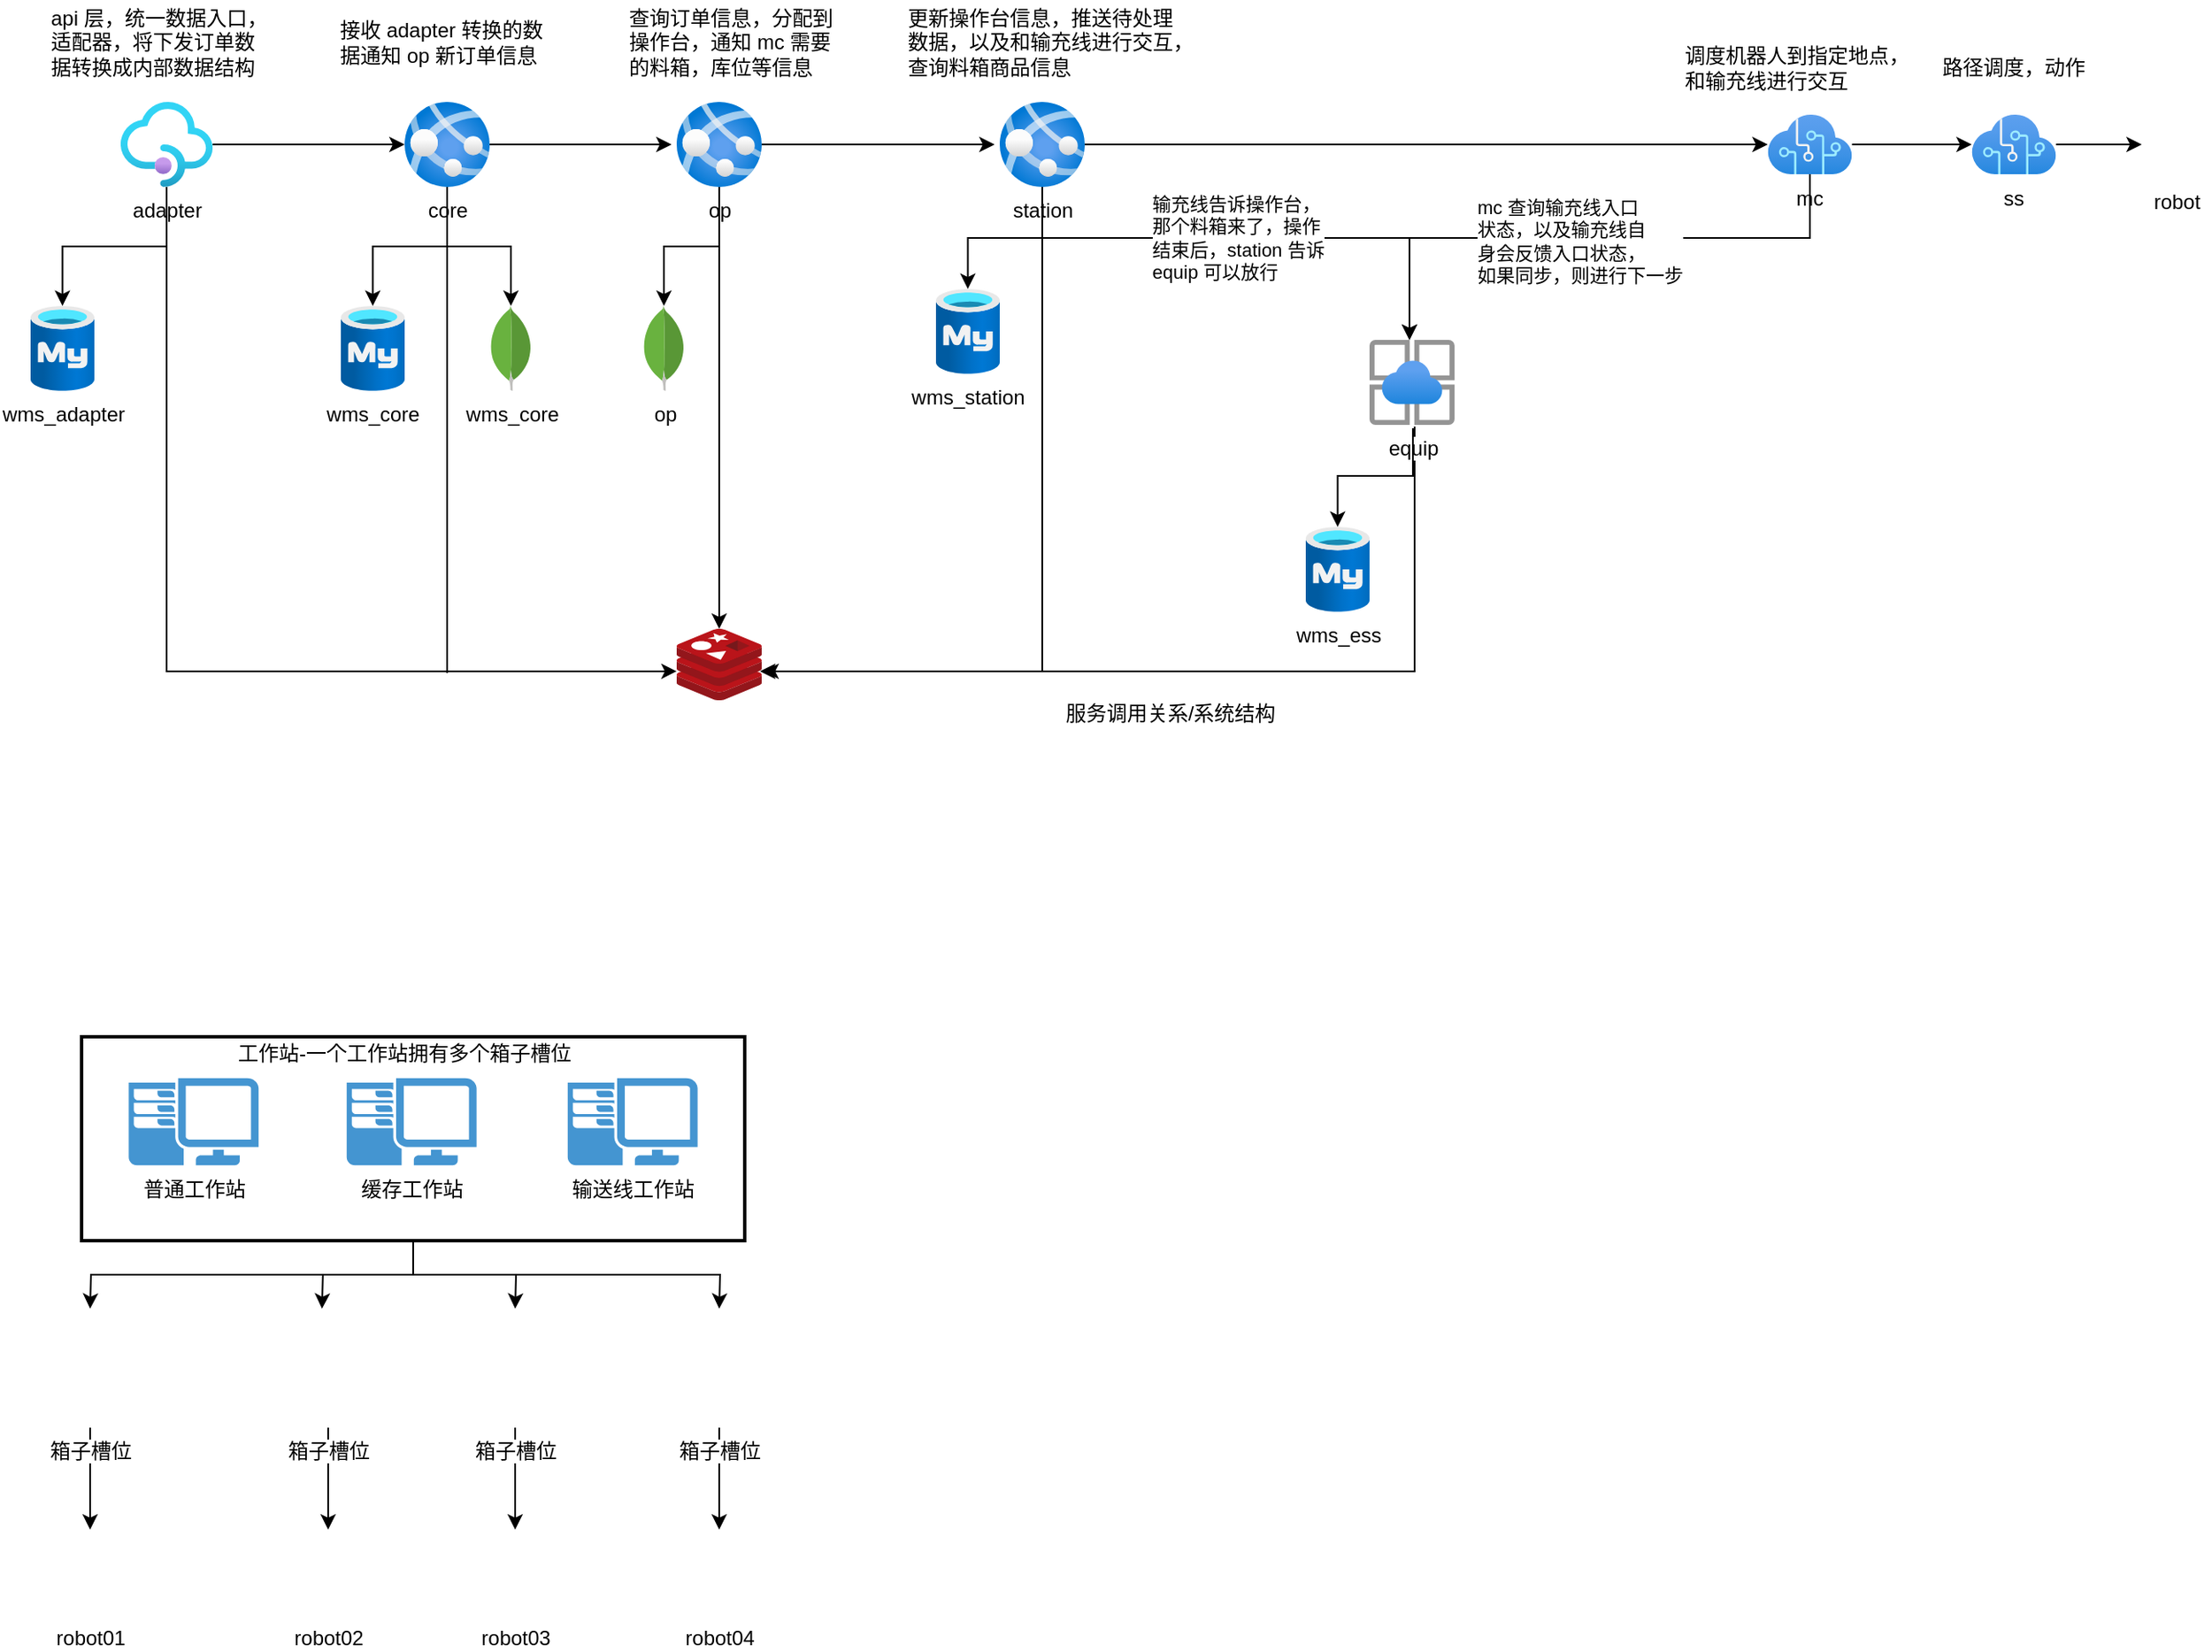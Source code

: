<mxfile version="14.4.3" type="github">
  <diagram id="qsA4LFFCEY-i6ZN9s8wt" name="Page-1">
    <mxGraphModel dx="2500" dy="944" grid="1" gridSize="10" guides="1" tooltips="1" connect="1" arrows="1" fold="1" page="1" pageScale="1" pageWidth="827" pageHeight="1169" math="0" shadow="0">
      <root>
        <mxCell id="0" />
        <mxCell id="1" parent="0" />
        <mxCell id="mzdtHxwl5CKynUgDvnSu-24" style="edgeStyle=orthogonalEdgeStyle;rounded=0;orthogonalLoop=1;jettySize=auto;html=1;entryX=0.5;entryY=0;entryDx=0;entryDy=0;entryPerimeter=0;" edge="1" parent="1" source="mzdtHxwl5CKynUgDvnSu-18">
          <mxGeometry relative="1" as="geometry">
            <mxPoint x="-515" y="1180" as="targetPoint" />
          </mxGeometry>
        </mxCell>
        <mxCell id="mzdtHxwl5CKynUgDvnSu-25" style="edgeStyle=orthogonalEdgeStyle;rounded=0;orthogonalLoop=1;jettySize=auto;html=1;entryX=0.5;entryY=0;entryDx=0;entryDy=0;entryPerimeter=0;" edge="1" parent="1" source="mzdtHxwl5CKynUgDvnSu-18">
          <mxGeometry relative="1" as="geometry">
            <mxPoint x="-378.6" y="1180" as="targetPoint" />
          </mxGeometry>
        </mxCell>
        <mxCell id="mzdtHxwl5CKynUgDvnSu-26" style="edgeStyle=orthogonalEdgeStyle;rounded=0;orthogonalLoop=1;jettySize=auto;html=1;" edge="1" parent="1" source="mzdtHxwl5CKynUgDvnSu-18">
          <mxGeometry relative="1" as="geometry">
            <mxPoint x="-265" y="1180" as="targetPoint" />
          </mxGeometry>
        </mxCell>
        <mxCell id="mzdtHxwl5CKynUgDvnSu-27" style="edgeStyle=orthogonalEdgeStyle;rounded=0;orthogonalLoop=1;jettySize=auto;html=1;" edge="1" parent="1" source="mzdtHxwl5CKynUgDvnSu-18">
          <mxGeometry relative="1" as="geometry">
            <mxPoint x="-145" y="1180" as="targetPoint" />
          </mxGeometry>
        </mxCell>
        <mxCell id="mzdtHxwl5CKynUgDvnSu-18" value="" style="rounded=0;whiteSpace=wrap;html=1;strokeWidth=2;" vertex="1" parent="1">
          <mxGeometry x="-520" y="1020" width="390" height="120" as="geometry" />
        </mxCell>
        <mxCell id="mzdtHxwl5CKynUgDvnSu-6" value="" style="group" vertex="1" connectable="0" parent="1">
          <mxGeometry x="-550" y="410" width="1281.7" height="430" as="geometry" />
        </mxCell>
        <mxCell id="cQgMK63ZiCmz1B0YtC4z-3" value="adapter" style="aspect=fixed;html=1;points=[];align=center;image;fontSize=12;image=img/lib/azure2/app_services/API_Management_Services.svg;strokeWidth=2;" parent="mzdtHxwl5CKynUgDvnSu-6" vertex="1">
          <mxGeometry x="52.91" y="60" width="54.17" height="50" as="geometry" />
        </mxCell>
        <mxCell id="cQgMK63ZiCmz1B0YtC4z-9" value="api&amp;nbsp;层，统一数据入口，&lt;br&gt;适配器，将下发订单数&lt;br&gt;据转换成内部数据结构" style="text;html=1;align=left;verticalAlign=middle;resizable=0;points=[];autosize=1;" parent="mzdtHxwl5CKynUgDvnSu-6" vertex="1">
          <mxGeometry x="10" width="140" height="50" as="geometry" />
        </mxCell>
        <mxCell id="cQgMK63ZiCmz1B0YtC4z-12" value="wms_adapter" style="aspect=fixed;html=1;points=[];align=center;image;fontSize=12;image=img/lib/azure2/databases/Azure_Database_MySQL_Server.svg;strokeWidth=2;" parent="mzdtHxwl5CKynUgDvnSu-6" vertex="1">
          <mxGeometry y="180" width="37.5" height="50" as="geometry" />
        </mxCell>
        <mxCell id="cQgMK63ZiCmz1B0YtC4z-6" style="edgeStyle=orthogonalEdgeStyle;rounded=0;orthogonalLoop=1;jettySize=auto;html=1;exitX=0.5;exitY=1;exitDx=0;exitDy=0;exitPerimeter=0;" parent="mzdtHxwl5CKynUgDvnSu-6" source="cQgMK63ZiCmz1B0YtC4z-3" target="cQgMK63ZiCmz1B0YtC4z-12" edge="1">
          <mxGeometry as="geometry">
            <mxPoint x="81" y="190" as="targetPoint" />
          </mxGeometry>
        </mxCell>
        <mxCell id="cQgMK63ZiCmz1B0YtC4z-39" style="edgeStyle=orthogonalEdgeStyle;rounded=0;orthogonalLoop=1;jettySize=auto;html=1;endArrow=none;endFill=0;" parent="mzdtHxwl5CKynUgDvnSu-6" edge="1">
          <mxGeometry as="geometry">
            <mxPoint x="245" y="396" as="targetPoint" />
            <mxPoint x="245" y="116" as="sourcePoint" />
          </mxGeometry>
        </mxCell>
        <mxCell id="cQgMK63ZiCmz1B0YtC4z-14" value="core" style="aspect=fixed;html=1;points=[];align=center;image;fontSize=12;image=img/lib/azure2/app_services/App_Services.svg;strokeWidth=2;" parent="mzdtHxwl5CKynUgDvnSu-6" vertex="1">
          <mxGeometry x="220" y="60" width="50" height="50" as="geometry" />
        </mxCell>
        <mxCell id="cQgMK63ZiCmz1B0YtC4z-18" style="edgeStyle=orthogonalEdgeStyle;rounded=0;orthogonalLoop=1;jettySize=auto;html=1;entryX=0;entryY=0.5;entryDx=0;entryDy=0;entryPerimeter=0;" parent="mzdtHxwl5CKynUgDvnSu-6" source="cQgMK63ZiCmz1B0YtC4z-3" target="cQgMK63ZiCmz1B0YtC4z-14" edge="1">
          <mxGeometry as="geometry" />
        </mxCell>
        <mxCell id="cQgMK63ZiCmz1B0YtC4z-20" value="wms_core" style="aspect=fixed;html=1;points=[];align=center;image;fontSize=12;image=img/lib/azure2/databases/Azure_Database_MySQL_Server.svg;strokeWidth=2;" parent="mzdtHxwl5CKynUgDvnSu-6" vertex="1">
          <mxGeometry x="182.5" y="180" width="37.5" height="50" as="geometry" />
        </mxCell>
        <mxCell id="cQgMK63ZiCmz1B0YtC4z-21" style="edgeStyle=orthogonalEdgeStyle;rounded=0;orthogonalLoop=1;jettySize=auto;html=1;" parent="mzdtHxwl5CKynUgDvnSu-6" source="cQgMK63ZiCmz1B0YtC4z-14" target="cQgMK63ZiCmz1B0YtC4z-20" edge="1">
          <mxGeometry as="geometry" />
        </mxCell>
        <mxCell id="cQgMK63ZiCmz1B0YtC4z-24" value="接收&amp;nbsp;adapter&amp;nbsp;转换的数&lt;br&gt;据通知&amp;nbsp;op&amp;nbsp;新订单信息" style="text;html=1;align=left;verticalAlign=middle;resizable=0;points=[];autosize=1;" parent="mzdtHxwl5CKynUgDvnSu-6" vertex="1">
          <mxGeometry x="180" y="10" width="130" height="30" as="geometry" />
        </mxCell>
        <mxCell id="cQgMK63ZiCmz1B0YtC4z-25" value="op" style="aspect=fixed;html=1;points=[];align=center;image;fontSize=12;image=img/lib/azure2/app_services/App_Services.svg;strokeWidth=2;" parent="mzdtHxwl5CKynUgDvnSu-6" vertex="1">
          <mxGeometry x="380" y="60" width="50" height="50" as="geometry" />
        </mxCell>
        <mxCell id="cQgMK63ZiCmz1B0YtC4z-26" style="edgeStyle=orthogonalEdgeStyle;rounded=0;orthogonalLoop=1;jettySize=auto;html=1;entryX=-0.06;entryY=0.5;entryDx=0;entryDy=0;entryPerimeter=0;" parent="mzdtHxwl5CKynUgDvnSu-6" source="cQgMK63ZiCmz1B0YtC4z-14" target="cQgMK63ZiCmz1B0YtC4z-25" edge="1">
          <mxGeometry as="geometry" />
        </mxCell>
        <mxCell id="cQgMK63ZiCmz1B0YtC4z-27" value="op" style="dashed=0;outlineConnect=0;html=1;align=center;labelPosition=center;verticalLabelPosition=bottom;verticalAlign=top;shape=mxgraph.weblogos.mongodb;strokeWidth=2;" parent="mzdtHxwl5CKynUgDvnSu-6" vertex="1">
          <mxGeometry x="360" y="180" width="25" height="50" as="geometry" />
        </mxCell>
        <mxCell id="cQgMK63ZiCmz1B0YtC4z-28" style="edgeStyle=orthogonalEdgeStyle;rounded=0;orthogonalLoop=1;jettySize=auto;html=1;" parent="mzdtHxwl5CKynUgDvnSu-6" source="cQgMK63ZiCmz1B0YtC4z-25" target="cQgMK63ZiCmz1B0YtC4z-27" edge="1">
          <mxGeometry as="geometry" />
        </mxCell>
        <mxCell id="cQgMK63ZiCmz1B0YtC4z-29" value="" style="aspect=fixed;html=1;points=[];align=center;image;fontSize=12;image=img/lib/mscae/Cache_Redis_Product.svg;strokeWidth=2;" parent="mzdtHxwl5CKynUgDvnSu-6" vertex="1">
          <mxGeometry x="380" y="370" width="50" height="42" as="geometry" />
        </mxCell>
        <mxCell id="cQgMK63ZiCmz1B0YtC4z-32" style="edgeStyle=orthogonalEdgeStyle;rounded=0;orthogonalLoop=1;jettySize=auto;html=1;entryX=0;entryY=0.595;entryDx=0;entryDy=0;entryPerimeter=0;" parent="mzdtHxwl5CKynUgDvnSu-6" source="cQgMK63ZiCmz1B0YtC4z-3" target="cQgMK63ZiCmz1B0YtC4z-29" edge="1">
          <mxGeometry as="geometry">
            <mxPoint x="79.995" y="350" as="targetPoint" />
            <Array as="points">
              <mxPoint x="80" y="395" />
            </Array>
          </mxGeometry>
        </mxCell>
        <mxCell id="cQgMK63ZiCmz1B0YtC4z-40" style="edgeStyle=orthogonalEdgeStyle;rounded=0;orthogonalLoop=1;jettySize=auto;html=1;endArrow=classic;endFill=1;" parent="mzdtHxwl5CKynUgDvnSu-6" source="cQgMK63ZiCmz1B0YtC4z-25" target="cQgMK63ZiCmz1B0YtC4z-29" edge="1">
          <mxGeometry as="geometry" />
        </mxCell>
        <mxCell id="cQgMK63ZiCmz1B0YtC4z-37" value="wms_core" style="dashed=0;outlineConnect=0;html=1;align=center;labelPosition=center;verticalLabelPosition=bottom;verticalAlign=top;shape=mxgraph.weblogos.mongodb;strokeWidth=2;" parent="mzdtHxwl5CKynUgDvnSu-6" vertex="1">
          <mxGeometry x="270" y="180" width="25" height="50" as="geometry" />
        </mxCell>
        <mxCell id="cQgMK63ZiCmz1B0YtC4z-38" style="edgeStyle=orthogonalEdgeStyle;rounded=0;orthogonalLoop=1;jettySize=auto;html=1;" parent="mzdtHxwl5CKynUgDvnSu-6" source="cQgMK63ZiCmz1B0YtC4z-14" target="cQgMK63ZiCmz1B0YtC4z-37" edge="1">
          <mxGeometry as="geometry" />
        </mxCell>
        <mxCell id="cQgMK63ZiCmz1B0YtC4z-42" value="查询订单信息，分配&lt;span&gt;到&lt;br&gt;操作台，&lt;/span&gt;通知&amp;nbsp;mc&amp;nbsp;需要&lt;br&gt;的料箱，库位等信息" style="text;html=1;align=left;verticalAlign=middle;resizable=0;points=[];autosize=1;" parent="mzdtHxwl5CKynUgDvnSu-6" vertex="1">
          <mxGeometry x="350" width="140" height="50" as="geometry" />
        </mxCell>
        <mxCell id="cQgMK63ZiCmz1B0YtC4z-52" style="edgeStyle=orthogonalEdgeStyle;rounded=0;orthogonalLoop=1;jettySize=auto;html=1;entryX=0.98;entryY=0.595;entryDx=0;entryDy=0;entryPerimeter=0;endArrow=classic;endFill=1;" parent="mzdtHxwl5CKynUgDvnSu-6" source="cQgMK63ZiCmz1B0YtC4z-43" target="cQgMK63ZiCmz1B0YtC4z-29" edge="1">
          <mxGeometry as="geometry">
            <Array as="points">
              <mxPoint x="595" y="395" />
            </Array>
          </mxGeometry>
        </mxCell>
        <mxCell id="cQgMK63ZiCmz1B0YtC4z-43" value="station" style="aspect=fixed;html=1;points=[];align=center;image;fontSize=12;image=img/lib/azure2/app_services/App_Services.svg;strokeWidth=2;" parent="mzdtHxwl5CKynUgDvnSu-6" vertex="1">
          <mxGeometry x="570" y="60" width="50" height="50" as="geometry" />
        </mxCell>
        <mxCell id="cQgMK63ZiCmz1B0YtC4z-44" style="edgeStyle=orthogonalEdgeStyle;rounded=0;orthogonalLoop=1;jettySize=auto;html=1;entryX=-0.06;entryY=0.5;entryDx=0;entryDy=0;entryPerimeter=0;endArrow=classic;endFill=1;" parent="mzdtHxwl5CKynUgDvnSu-6" source="cQgMK63ZiCmz1B0YtC4z-25" target="cQgMK63ZiCmz1B0YtC4z-43" edge="1">
          <mxGeometry as="geometry" />
        </mxCell>
        <mxCell id="cQgMK63ZiCmz1B0YtC4z-45" value="wms_station" style="aspect=fixed;html=1;points=[];align=center;image;fontSize=12;image=img/lib/azure2/databases/Azure_Database_MySQL_Server.svg;strokeWidth=2;" parent="mzdtHxwl5CKynUgDvnSu-6" vertex="1">
          <mxGeometry x="532.5" y="170" width="37.5" height="50" as="geometry" />
        </mxCell>
        <mxCell id="cQgMK63ZiCmz1B0YtC4z-47" style="edgeStyle=orthogonalEdgeStyle;rounded=0;orthogonalLoop=1;jettySize=auto;html=1;endArrow=classic;endFill=1;" parent="mzdtHxwl5CKynUgDvnSu-6" source="cQgMK63ZiCmz1B0YtC4z-43" target="cQgMK63ZiCmz1B0YtC4z-45" edge="1">
          <mxGeometry as="geometry" />
        </mxCell>
        <mxCell id="cQgMK63ZiCmz1B0YtC4z-54" value="更新操作台信息，推送待处理&lt;br&gt;数据，以及和输充线进行交互，&lt;br&gt;查询料箱商品信息" style="text;html=1;align=left;verticalAlign=middle;resizable=0;points=[];autosize=1;" parent="mzdtHxwl5CKynUgDvnSu-6" vertex="1">
          <mxGeometry x="514" width="180" height="50" as="geometry" />
        </mxCell>
        <mxCell id="cQgMK63ZiCmz1B0YtC4z-56" value="robot" style="shape=image;html=1;verticalAlign=top;verticalLabelPosition=bottom;labelBackgroundColor=#ffffff;imageAspect=0;aspect=fixed;image=https://cdn2.iconfinder.com/data/icons/free-1/128/Android__logo__robot-128.png;strokeWidth=2;" parent="mzdtHxwl5CKynUgDvnSu-6" vertex="1">
          <mxGeometry x="1241.7" y="65" width="40" height="40" as="geometry" />
        </mxCell>
        <mxCell id="cQgMK63ZiCmz1B0YtC4z-58" style="edgeStyle=orthogonalEdgeStyle;rounded=0;orthogonalLoop=1;jettySize=auto;html=1;endArrow=classic;endFill=1;" parent="mzdtHxwl5CKynUgDvnSu-6" source="cQgMK63ZiCmz1B0YtC4z-57" target="cQgMK63ZiCmz1B0YtC4z-56" edge="1">
          <mxGeometry as="geometry" />
        </mxCell>
        <mxCell id="cQgMK63ZiCmz1B0YtC4z-57" value="ss" style="aspect=fixed;html=1;points=[];align=center;image;fontSize=12;image=img/lib/azure2/ai_machine_learning/Cognitive_Services.svg;strokeWidth=2;" parent="mzdtHxwl5CKynUgDvnSu-6" vertex="1">
          <mxGeometry x="1141.7" y="67.5" width="49.58" height="35" as="geometry" />
        </mxCell>
        <mxCell id="cQgMK63ZiCmz1B0YtC4z-60" value="" style="edgeStyle=orthogonalEdgeStyle;rounded=0;orthogonalLoop=1;jettySize=auto;html=1;endArrow=classic;endFill=1;" parent="mzdtHxwl5CKynUgDvnSu-6" source="cQgMK63ZiCmz1B0YtC4z-59" target="cQgMK63ZiCmz1B0YtC4z-57" edge="1">
          <mxGeometry as="geometry" />
        </mxCell>
        <mxCell id="cQgMK63ZiCmz1B0YtC4z-59" value="mc" style="aspect=fixed;html=1;points=[];align=center;image;fontSize=12;image=img/lib/azure2/ai_machine_learning/Cognitive_Services.svg;strokeWidth=2;" parent="mzdtHxwl5CKynUgDvnSu-6" vertex="1">
          <mxGeometry x="1021.7" y="67.5" width="49.58" height="35" as="geometry" />
        </mxCell>
        <mxCell id="cQgMK63ZiCmz1B0YtC4z-63" style="edgeStyle=orthogonalEdgeStyle;rounded=0;orthogonalLoop=1;jettySize=auto;html=1;endArrow=classic;endFill=1;" parent="mzdtHxwl5CKynUgDvnSu-6" source="cQgMK63ZiCmz1B0YtC4z-43" target="cQgMK63ZiCmz1B0YtC4z-59" edge="1">
          <mxGeometry as="geometry" />
        </mxCell>
        <mxCell id="cQgMK63ZiCmz1B0YtC4z-61" value="路径调度，动作" style="text;html=1;align=center;verticalAlign=middle;resizable=0;points=[];autosize=1;" parent="mzdtHxwl5CKynUgDvnSu-6" vertex="1">
          <mxGeometry x="1116.49" y="30" width="100" height="20" as="geometry" />
        </mxCell>
        <mxCell id="cQgMK63ZiCmz1B0YtC4z-62" value="调度机器人到指定地点，&lt;br&gt;和输充线进行交互" style="text;html=1;align=left;verticalAlign=middle;resizable=0;points=[];autosize=1;" parent="mzdtHxwl5CKynUgDvnSu-6" vertex="1">
          <mxGeometry x="971.49" y="25" width="150" height="30" as="geometry" />
        </mxCell>
        <mxCell id="cQgMK63ZiCmz1B0YtC4z-70" style="edgeStyle=orthogonalEdgeStyle;rounded=0;orthogonalLoop=1;jettySize=auto;html=1;entryX=1.02;entryY=0.595;entryDx=0;entryDy=0;entryPerimeter=0;endArrow=classic;endFill=1;exitX=0.53;exitY=1.02;exitDx=0;exitDy=0;exitPerimeter=0;" parent="mzdtHxwl5CKynUgDvnSu-6" source="cQgMK63ZiCmz1B0YtC4z-64" target="cQgMK63ZiCmz1B0YtC4z-29" edge="1">
          <mxGeometry as="geometry">
            <mxPoint x="814" y="260" as="sourcePoint" />
            <Array as="points">
              <mxPoint x="814" y="395" />
            </Array>
          </mxGeometry>
        </mxCell>
        <mxCell id="cQgMK63ZiCmz1B0YtC4z-64" value="equip" style="aspect=fixed;html=1;points=[];align=center;image;fontSize=12;image=img/lib/azure2/app_services/App_Service_Environments.svg;strokeWidth=2;direction=east;" parent="mzdtHxwl5CKynUgDvnSu-6" vertex="1">
          <mxGeometry x="787.5" y="200" width="50" height="50" as="geometry" />
        </mxCell>
        <mxCell id="cQgMK63ZiCmz1B0YtC4z-80" value="" style="edgeStyle=orthogonalEdgeStyle;rounded=0;orthogonalLoop=1;jettySize=auto;html=1;endArrow=classic;endFill=1;entryX=0.47;entryY=0;entryDx=0;entryDy=0;entryPerimeter=0;" parent="mzdtHxwl5CKynUgDvnSu-6" source="cQgMK63ZiCmz1B0YtC4z-43" target="cQgMK63ZiCmz1B0YtC4z-64" edge="1">
          <mxGeometry as="geometry">
            <mxPoint x="811" y="190" as="targetPoint" />
            <Array as="points">
              <mxPoint x="595" y="140" />
              <mxPoint x="811" y="140" />
            </Array>
          </mxGeometry>
        </mxCell>
        <mxCell id="cQgMK63ZiCmz1B0YtC4z-81" value="&lt;div style=&quot;text-align: left&quot;&gt;&lt;span style=&quot;font-family: &amp;#34;helvetica&amp;#34;&quot;&gt;输充线告诉操作台，&lt;/span&gt;&lt;/div&gt;&lt;span style=&quot;font-family: &amp;#34;helvetica&amp;#34;&quot;&gt;&lt;div style=&quot;text-align: left&quot;&gt;那个料箱来了，操作&lt;/div&gt;&lt;/span&gt;&lt;span style=&quot;font-family: &amp;#34;helvetica&amp;#34;&quot;&gt;&lt;div style=&quot;text-align: left&quot;&gt;结束后，station&amp;nbsp;告诉&lt;/div&gt;&lt;/span&gt;&lt;span style=&quot;font-family: &amp;#34;helvetica&amp;#34;&quot;&gt;&lt;div style=&quot;text-align: left&quot;&gt;equip&amp;nbsp;可以放行&lt;/div&gt;&lt;/span&gt;" style="edgeLabel;html=1;align=center;verticalAlign=middle;resizable=0;points=[];" parent="cQgMK63ZiCmz1B0YtC4z-80" vertex="1" connectable="0">
          <mxGeometry x="-0.196" y="3" relative="1" as="geometry">
            <mxPoint x="22" y="3" as="offset" />
          </mxGeometry>
        </mxCell>
        <mxCell id="cQgMK63ZiCmz1B0YtC4z-78" value="" style="edgeStyle=orthogonalEdgeStyle;rounded=0;orthogonalLoop=1;jettySize=auto;html=1;endArrow=classic;endFill=1;align=left;" parent="mzdtHxwl5CKynUgDvnSu-6" source="cQgMK63ZiCmz1B0YtC4z-59" target="cQgMK63ZiCmz1B0YtC4z-64" edge="1">
          <mxGeometry as="geometry">
            <mxPoint x="811" y="196" as="targetPoint" />
            <Array as="points">
              <mxPoint x="1047" y="140" />
              <mxPoint x="811" y="140" />
            </Array>
          </mxGeometry>
        </mxCell>
        <mxCell id="cQgMK63ZiCmz1B0YtC4z-82" value="&lt;span style=&quot;font-family: &amp;#34;helvetica&amp;#34;&quot;&gt;mc&amp;nbsp;查询输充线入口&lt;/span&gt;&lt;br style=&quot;font-family: &amp;#34;helvetica&amp;#34;&quot;&gt;&lt;span style=&quot;font-family: &amp;#34;helvetica&amp;#34;&quot;&gt;状态，以及输充线自&lt;/span&gt;&lt;br style=&quot;font-family: &amp;#34;helvetica&amp;#34;&quot;&gt;&lt;span style=&quot;font-family: &amp;#34;helvetica&amp;#34;&quot;&gt;身会反馈入口状态，&lt;/span&gt;&lt;br style=&quot;font-family: &amp;#34;helvetica&amp;#34;&quot;&gt;&lt;span style=&quot;font-family: &amp;#34;helvetica&amp;#34;&quot;&gt;如果同步，则进行下一步&lt;/span&gt;" style="edgeLabel;html=1;align=left;verticalAlign=middle;resizable=0;points=[];" parent="cQgMK63ZiCmz1B0YtC4z-78" vertex="1" connectable="0">
          <mxGeometry x="0.233" y="2" relative="1" as="geometry">
            <mxPoint x="-30" as="offset" />
          </mxGeometry>
        </mxCell>
        <mxCell id="cQgMK63ZiCmz1B0YtC4z-66" value="wms_ess" style="aspect=fixed;html=1;points=[];align=center;image;fontSize=12;image=img/lib/azure2/databases/Azure_Database_MySQL_Server.svg;strokeWidth=2;" parent="mzdtHxwl5CKynUgDvnSu-6" vertex="1">
          <mxGeometry x="750" y="310" width="37.5" height="50" as="geometry" />
        </mxCell>
        <mxCell id="cQgMK63ZiCmz1B0YtC4z-69" style="edgeStyle=orthogonalEdgeStyle;rounded=0;orthogonalLoop=1;jettySize=auto;html=1;endArrow=classic;endFill=1;exitX=0.51;exitY=1.04;exitDx=0;exitDy=0;exitPerimeter=0;" parent="mzdtHxwl5CKynUgDvnSu-6" source="cQgMK63ZiCmz1B0YtC4z-64" target="cQgMK63ZiCmz1B0YtC4z-66" edge="1">
          <mxGeometry as="geometry">
            <mxPoint x="813" y="260" as="sourcePoint" />
          </mxGeometry>
        </mxCell>
        <mxCell id="mzdtHxwl5CKynUgDvnSu-5" value="服务调用关系/系统结构" style="text;html=1;align=center;verticalAlign=middle;resizable=0;points=[];autosize=1;" vertex="1" parent="mzdtHxwl5CKynUgDvnSu-6">
          <mxGeometry x="600" y="410" width="140" height="20" as="geometry" />
        </mxCell>
        <mxCell id="mzdtHxwl5CKynUgDvnSu-7" value="robot01" style="shape=image;html=1;verticalAlign=top;verticalLabelPosition=bottom;labelBackgroundColor=#ffffff;imageAspect=0;aspect=fixed;image=https://cdn2.iconfinder.com/data/icons/free-1/128/Android__logo__robot-128.png" vertex="1" parent="1">
          <mxGeometry x="-540" y="1310" width="50" height="50" as="geometry" />
        </mxCell>
        <mxCell id="mzdtHxwl5CKynUgDvnSu-8" value="robot02" style="shape=image;html=1;verticalAlign=top;verticalLabelPosition=bottom;labelBackgroundColor=#ffffff;imageAspect=0;aspect=fixed;image=https://cdn2.iconfinder.com/data/icons/free-1/128/Android__logo__robot-128.png" vertex="1" parent="1">
          <mxGeometry x="-400" y="1310" width="50" height="50" as="geometry" />
        </mxCell>
        <mxCell id="mzdtHxwl5CKynUgDvnSu-9" value="robot03" style="shape=image;html=1;verticalAlign=top;verticalLabelPosition=bottom;labelBackgroundColor=#ffffff;imageAspect=0;aspect=fixed;image=https://cdn2.iconfinder.com/data/icons/free-1/128/Android__logo__robot-128.png" vertex="1" parent="1">
          <mxGeometry x="-290" y="1310" width="50" height="50" as="geometry" />
        </mxCell>
        <mxCell id="mzdtHxwl5CKynUgDvnSu-13" value="普通工作站" style="pointerEvents=1;shadow=0;dashed=0;html=1;strokeColor=none;fillColor=#4495D1;labelPosition=center;verticalLabelPosition=bottom;verticalAlign=top;align=center;outlineConnect=0;shape=mxgraph.veeam.2d.workstation;" vertex="1" parent="1">
          <mxGeometry x="-492.3" y="1044.4" width="76.4" height="51.2" as="geometry" />
        </mxCell>
        <mxCell id="mzdtHxwl5CKynUgDvnSu-16" value="缓存工作站" style="pointerEvents=1;shadow=0;dashed=0;html=1;strokeColor=none;fillColor=#4495D1;labelPosition=center;verticalLabelPosition=bottom;verticalAlign=top;align=center;outlineConnect=0;shape=mxgraph.veeam.2d.workstation;" vertex="1" parent="1">
          <mxGeometry x="-364.1" y="1044.4" width="76.4" height="51.2" as="geometry" />
        </mxCell>
        <mxCell id="mzdtHxwl5CKynUgDvnSu-17" value="输送线工作站" style="pointerEvents=1;shadow=0;dashed=0;html=1;strokeColor=none;fillColor=#4495D1;labelPosition=center;verticalLabelPosition=bottom;verticalAlign=top;align=center;outlineConnect=0;shape=mxgraph.veeam.2d.workstation;" vertex="1" parent="1">
          <mxGeometry x="-234.1" y="1044.4" width="76.4" height="51.2" as="geometry" />
        </mxCell>
        <mxCell id="mzdtHxwl5CKynUgDvnSu-19" value="工作站-一个工作站拥有多个箱子槽位" style="text;html=1;strokeColor=none;fillColor=none;align=center;verticalAlign=middle;whiteSpace=wrap;rounded=0;" vertex="1" parent="1">
          <mxGeometry x="-450" y="1020" width="240.1" height="20" as="geometry" />
        </mxCell>
        <mxCell id="mzdtHxwl5CKynUgDvnSu-34" style="edgeStyle=orthogonalEdgeStyle;rounded=0;orthogonalLoop=1;jettySize=auto;html=1;entryX=0.5;entryY=0;entryDx=0;entryDy=0;" edge="1" parent="1" source="mzdtHxwl5CKynUgDvnSu-29" target="mzdtHxwl5CKynUgDvnSu-7">
          <mxGeometry relative="1" as="geometry" />
        </mxCell>
        <mxCell id="mzdtHxwl5CKynUgDvnSu-29" value="箱子槽位" style="shape=image;html=1;verticalAlign=top;verticalLabelPosition=bottom;labelBackgroundColor=#ffffff;imageAspect=0;aspect=fixed;image=https://cdn0.iconfinder.com/data/icons/library-9/64/Trolley-book-shelf-cart-education-school-library-128.png;strokeWidth=2;" vertex="1" parent="1">
          <mxGeometry x="-550" y="1180" width="70" height="70" as="geometry" />
        </mxCell>
        <mxCell id="mzdtHxwl5CKynUgDvnSu-38" style="edgeStyle=orthogonalEdgeStyle;rounded=0;orthogonalLoop=1;jettySize=auto;html=1;entryX=0.5;entryY=0;entryDx=0;entryDy=0;" edge="1" parent="1" source="mzdtHxwl5CKynUgDvnSu-30" target="mzdtHxwl5CKynUgDvnSu-37">
          <mxGeometry relative="1" as="geometry" />
        </mxCell>
        <mxCell id="mzdtHxwl5CKynUgDvnSu-30" value="箱子槽位" style="shape=image;html=1;verticalAlign=top;verticalLabelPosition=bottom;labelBackgroundColor=#ffffff;imageAspect=0;aspect=fixed;image=https://cdn0.iconfinder.com/data/icons/library-9/64/Trolley-book-shelf-cart-education-school-library-128.png;strokeWidth=2;" vertex="1" parent="1">
          <mxGeometry x="-180" y="1180" width="70" height="70" as="geometry" />
        </mxCell>
        <mxCell id="mzdtHxwl5CKynUgDvnSu-36" style="edgeStyle=orthogonalEdgeStyle;rounded=0;orthogonalLoop=1;jettySize=auto;html=1;" edge="1" parent="1" source="mzdtHxwl5CKynUgDvnSu-31" target="mzdtHxwl5CKynUgDvnSu-9">
          <mxGeometry relative="1" as="geometry" />
        </mxCell>
        <mxCell id="mzdtHxwl5CKynUgDvnSu-31" value="箱子槽位" style="shape=image;html=1;verticalAlign=top;verticalLabelPosition=bottom;labelBackgroundColor=#ffffff;imageAspect=0;aspect=fixed;image=https://cdn0.iconfinder.com/data/icons/library-9/64/Trolley-book-shelf-cart-education-school-library-128.png;strokeWidth=2;" vertex="1" parent="1">
          <mxGeometry x="-300" y="1180" width="70" height="70" as="geometry" />
        </mxCell>
        <mxCell id="mzdtHxwl5CKynUgDvnSu-35" style="edgeStyle=orthogonalEdgeStyle;rounded=0;orthogonalLoop=1;jettySize=auto;html=1;entryX=0.5;entryY=0;entryDx=0;entryDy=0;" edge="1" parent="1" source="mzdtHxwl5CKynUgDvnSu-32" target="mzdtHxwl5CKynUgDvnSu-8">
          <mxGeometry relative="1" as="geometry" />
        </mxCell>
        <mxCell id="mzdtHxwl5CKynUgDvnSu-32" value="箱子槽位" style="shape=image;html=1;verticalAlign=top;verticalLabelPosition=bottom;labelBackgroundColor=#ffffff;imageAspect=0;aspect=fixed;image=https://cdn0.iconfinder.com/data/icons/library-9/64/Trolley-book-shelf-cart-education-school-library-128.png;strokeWidth=2;" vertex="1" parent="1">
          <mxGeometry x="-410" y="1180" width="70" height="70" as="geometry" />
        </mxCell>
        <mxCell id="mzdtHxwl5CKynUgDvnSu-37" value="robot04" style="shape=image;html=1;verticalAlign=top;verticalLabelPosition=bottom;labelBackgroundColor=#ffffff;imageAspect=0;aspect=fixed;image=https://cdn2.iconfinder.com/data/icons/free-1/128/Android__logo__robot-128.png" vertex="1" parent="1">
          <mxGeometry x="-170" y="1310" width="50" height="50" as="geometry" />
        </mxCell>
      </root>
    </mxGraphModel>
  </diagram>
</mxfile>
